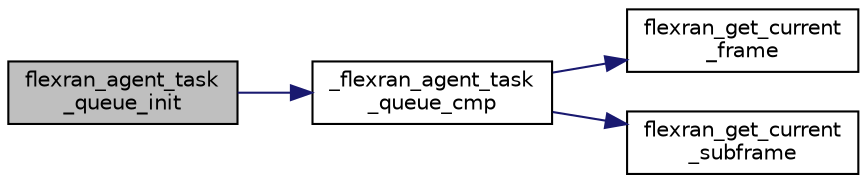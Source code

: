 digraph "flexran_agent_task_queue_init"
{
 // LATEX_PDF_SIZE
  edge [fontname="Helvetica",fontsize="10",labelfontname="Helvetica",labelfontsize="10"];
  node [fontname="Helvetica",fontsize="10",shape=record];
  rankdir="LR";
  Node1 [label="flexran_agent_task\l_queue_init",height=0.2,width=0.4,color="black", fillcolor="grey75", style="filled", fontcolor="black",tooltip=" "];
  Node1 -> Node2 [color="midnightblue",fontsize="10",style="solid",fontname="Helvetica"];
  Node2 [label="_flexran_agent_task\l_queue_cmp",height=0.2,width=0.4,color="black", fillcolor="white", style="filled",URL="$flexran__agent__task__manager_8c.html#a5d35afdba4585f6a834da6a8540f9f70",tooltip=" "];
  Node2 -> Node3 [color="midnightblue",fontsize="10",style="solid",fontname="Helvetica"];
  Node3 [label="flexran_get_current\l_frame",height=0.2,width=0.4,color="black", fillcolor="white", style="filled",URL="$flexran__agent__ran__api_8c.html#a2ed851f8a4a9558dff5699b1719e7c3d",tooltip=" "];
  Node2 -> Node4 [color="midnightblue",fontsize="10",style="solid",fontname="Helvetica"];
  Node4 [label="flexran_get_current\l_subframe",height=0.2,width=0.4,color="black", fillcolor="white", style="filled",URL="$flexran__agent__ran__api_8c.html#aacd3e06a6e9aac3404088e011308ba25",tooltip=" "];
}
